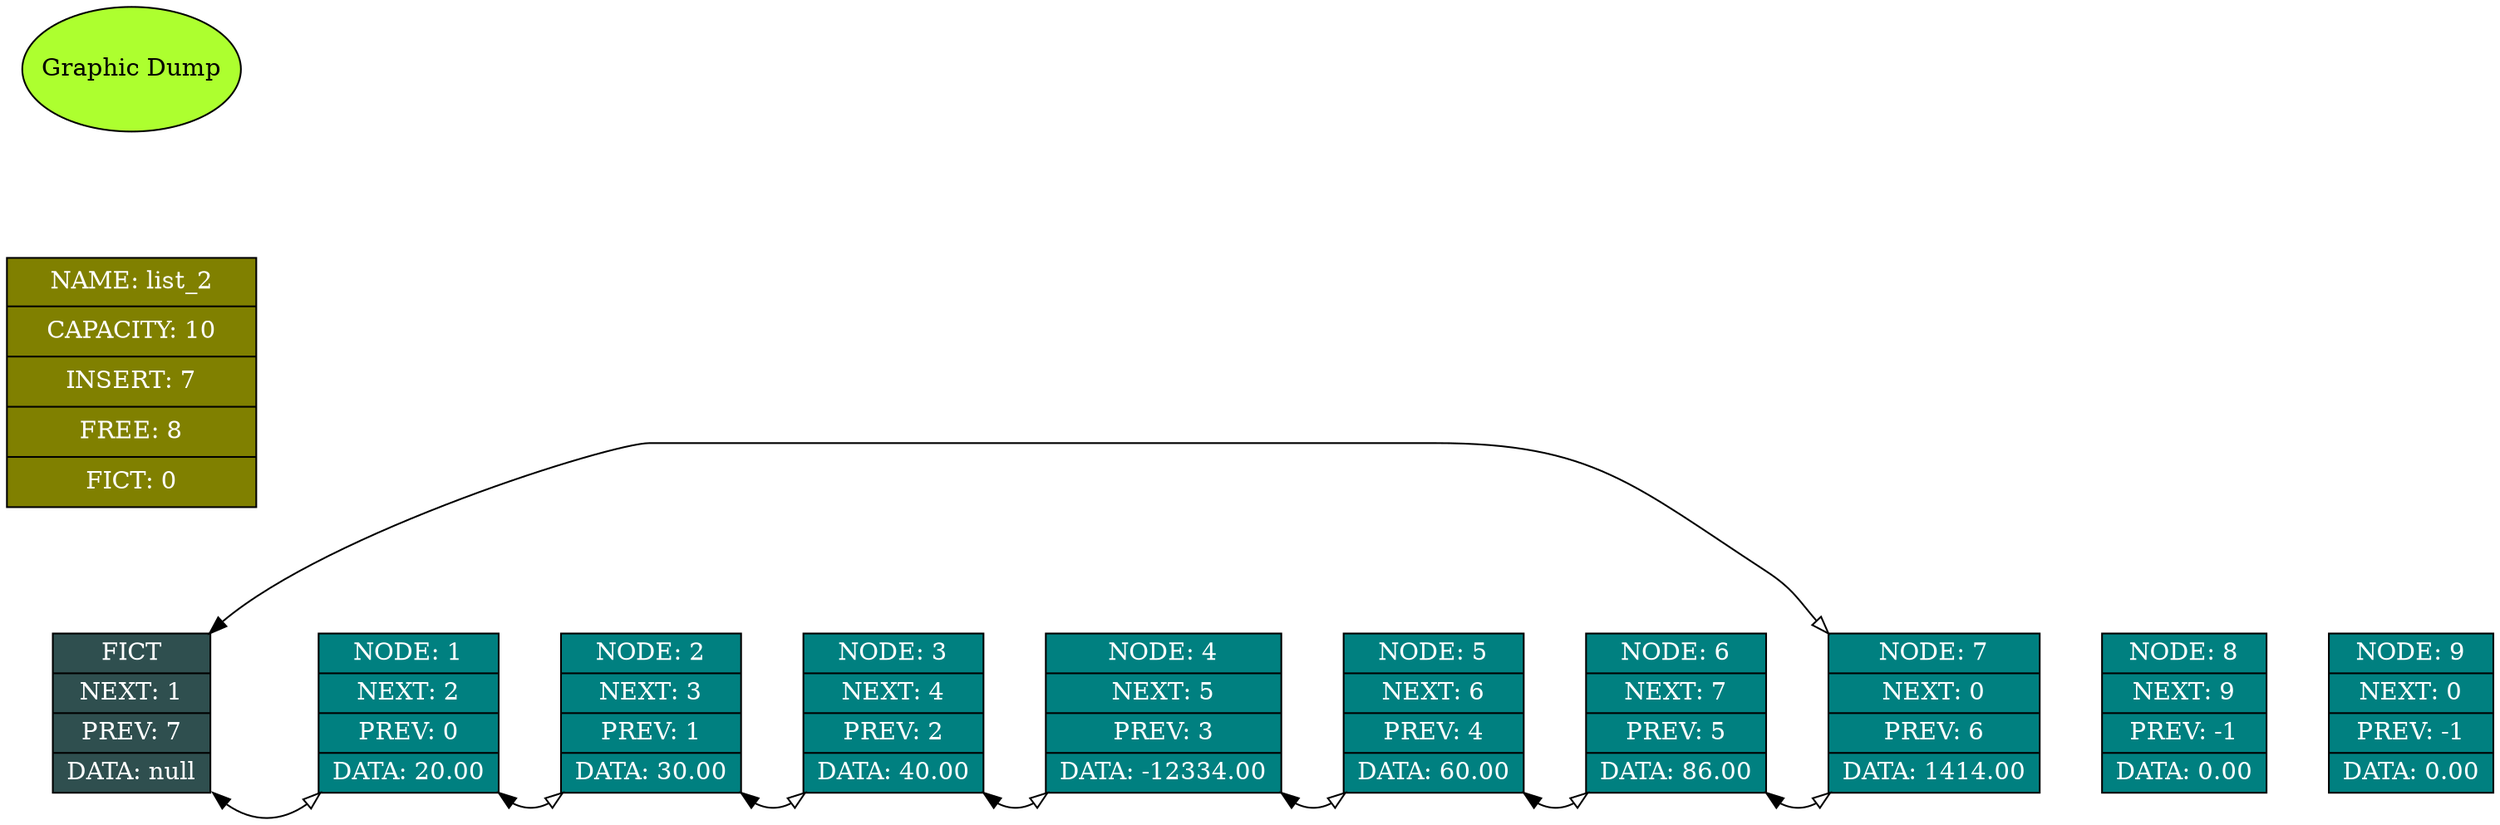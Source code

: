 digraph LIST
{
	graph [dpi = 200, nodesep = 1];
	rankdir = LR;

	subgraph LISTS
	{
		node [shape = record, style = "filled", fillcolor = "teal", fontcolor = "white"];
		edge [maxlen = 2, penwidth = 1, arrowhead = "empty", weight = 0, dir = "both"];
			l_elem_0 [label = "<name> FICT | <next> NEXT: 1 | <prev> PREV: 7 | <data> DATA: null", fillcolor = "darkslategray"];
			l_elem_1 [label = "<name> NODE: 1 | <next> NEXT: 2 | <prev> PREV: 0 | <data> DATA: 20.00"];
			l_elem_2 [label = "<name> NODE: 2 | <next> NEXT: 3 | <prev> PREV: 1 | <data> DATA: 30.00"];
			l_elem_3 [label = "<name> NODE: 3 | <next> NEXT: 4 | <prev> PREV: 2 | <data> DATA: 40.00"];
			l_elem_4 [label = "<name> NODE: 4 | <next> NEXT: 5 | <prev> PREV: 3 | <data> DATA: -12334.00"];
			l_elem_5 [label = "<name> NODE: 5 | <next> NEXT: 6 | <prev> PREV: 4 | <data> DATA: 60.00"];
			l_elem_6 [label = "<name> NODE: 6 | <next> NEXT: 7 | <prev> PREV: 5 | <data> DATA: 86.00"];
			l_elem_7 [label = "<name> NODE: 7 | <next> NEXT: 0 | <prev> PREV: 6 | <data> DATA: 1414.00"];
			l_elem_8 [label = "<name> NODE: 8 | <next> NEXT: 9 | <prev> PREV: -1 | <data> DATA: 0.00"];
			l_elem_9 [label = "<name> NODE: 9 | <next> NEXT: 0 | <prev> PREV: -1 | <data> DATA: 0.00"];
		l_elem_0->l_elem_1->l_elem_2->l_elem_3->l_elem_4->l_elem_5->l_elem_6->l_elem_7->l_elem_8->l_elem_9 [weight = 5, style = "invisible", arrowhead = "none", dir = "forward"];

		l_elem_0:se -> l_elem_1:sw;
		l_elem_0:ne -> l_elem_7:nw;
		l_elem_1:se -> l_elem_2:sw;
		l_elem_2:se -> l_elem_3:sw;
		l_elem_3:se -> l_elem_4:sw;
		l_elem_4:se -> l_elem_5:sw;
		l_elem_5:se -> l_elem_6:sw;
		l_elem_6:se -> l_elem_7:sw;
		}

	subgraph MAIN
	{
		node	[shape = record, width = 2, height = 2, style = "filled", fillcolor = "olive", fontcolor = "white"];
		edge	[maxlen = 1 , penwidth = 1, arrowhead = "empty"];
		main	[label = "{NAME:  list_2} | {CAPACITY:  10} | {INSERT:  7} | {FREE:  8} | {FICT:  0}"];
	}

	subgraph TITLE
	{
		node 	[shape = ellipse, height = 1, style = "filled", fillcolor = "greenyellow", fontcolor = "black"];
		title 	[label = "Graphic Dump"];
	}

}
